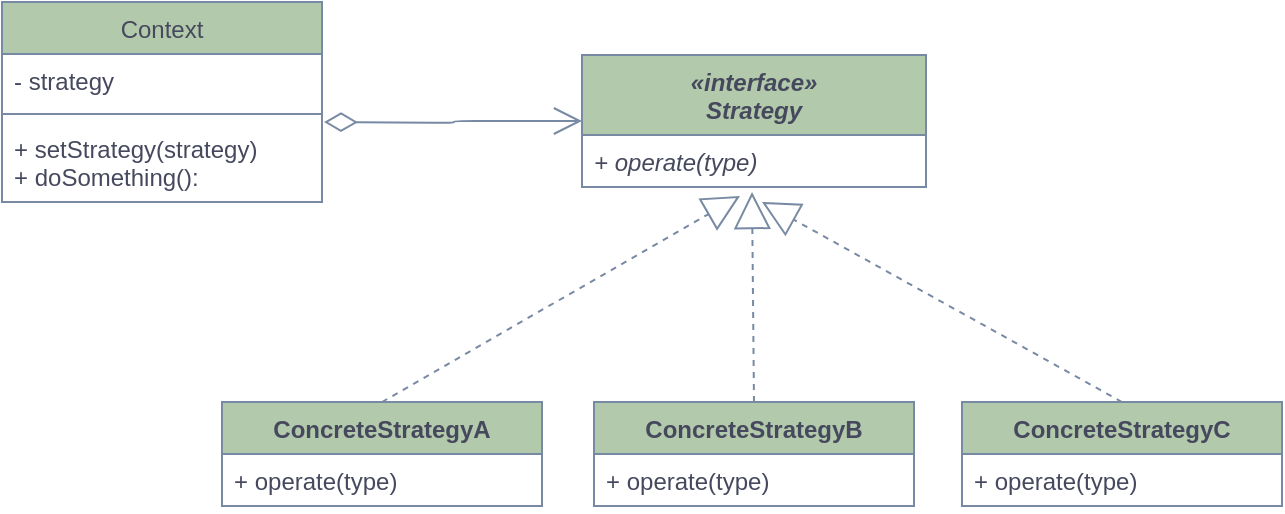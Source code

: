 <mxfile version="14.5.8" type="github">
  <diagram id="C5RBs43oDa-KdzZeNtuy" name="strategy">
    <mxGraphModel dx="1426" dy="737" grid="1" gridSize="10" guides="1" tooltips="1" connect="1" arrows="1" fold="1" page="1" pageScale="1" pageWidth="827" pageHeight="1169" math="0" shadow="0">
      <root>
        <mxCell id="WIyWlLk6GJQsqaUBKTNV-0" />
        <mxCell id="WIyWlLk6GJQsqaUBKTNV-1" parent="WIyWlLk6GJQsqaUBKTNV-0" />
        <mxCell id="zkfFHV4jXpPFQw0GAbJ--0" value="Context" style="swimlane;fontStyle=0;align=center;verticalAlign=top;childLayout=stackLayout;horizontal=1;startSize=26;horizontalStack=0;resizeParent=1;resizeLast=0;collapsible=1;marginBottom=0;rounded=0;shadow=0;strokeWidth=1;fillColor=#B2C9AB;strokeColor=#788AA3;fontColor=#46495D;" parent="WIyWlLk6GJQsqaUBKTNV-1" vertex="1">
          <mxGeometry x="100" y="110" width="160" height="100" as="geometry">
            <mxRectangle x="230" y="140" width="160" height="26" as="alternateBounds" />
          </mxGeometry>
        </mxCell>
        <mxCell id="zkfFHV4jXpPFQw0GAbJ--1" value="- strategy" style="text;align=left;verticalAlign=top;spacingLeft=4;spacingRight=4;overflow=hidden;rotatable=0;points=[[0,0.5],[1,0.5]];portConstraint=eastwest;fontColor=#46495D;" parent="zkfFHV4jXpPFQw0GAbJ--0" vertex="1">
          <mxGeometry y="26" width="160" height="26" as="geometry" />
        </mxCell>
        <mxCell id="zkfFHV4jXpPFQw0GAbJ--4" value="" style="line;html=1;strokeWidth=1;align=left;verticalAlign=middle;spacingTop=-1;spacingLeft=3;spacingRight=3;rotatable=0;labelPosition=right;points=[];portConstraint=eastwest;fillColor=#B2C9AB;strokeColor=#788AA3;fontColor=#46495D;" parent="zkfFHV4jXpPFQw0GAbJ--0" vertex="1">
          <mxGeometry y="52" width="160" height="8" as="geometry" />
        </mxCell>
        <mxCell id="zkfFHV4jXpPFQw0GAbJ--5" value="+ setStrategy(strategy)&#xa;+ doSomething(): " style="text;align=left;verticalAlign=top;spacingLeft=4;spacingRight=4;overflow=hidden;rotatable=0;points=[[0,0.5],[1,0.5]];portConstraint=eastwest;fontColor=#46495D;" parent="zkfFHV4jXpPFQw0GAbJ--0" vertex="1">
          <mxGeometry y="60" width="160" height="40" as="geometry" />
        </mxCell>
        <mxCell id="1wk1NCqHtkt0vL_feH0J-4" value="" style="endArrow=open;html=1;endSize=12;startArrow=diamondThin;startSize=14;startFill=0;edgeStyle=orthogonalEdgeStyle;align=left;verticalAlign=bottom;strokeColor=#788AA3;fontColor=#46495D;entryX=0;entryY=0.5;entryDx=0;entryDy=0;" edge="1" parent="WIyWlLk6GJQsqaUBKTNV-1" target="1wk1NCqHtkt0vL_feH0J-26">
          <mxGeometry x="-1" y="3" relative="1" as="geometry">
            <mxPoint x="261" y="170" as="sourcePoint" />
            <mxPoint x="396" y="169" as="targetPoint" />
          </mxGeometry>
        </mxCell>
        <mxCell id="1wk1NCqHtkt0vL_feH0J-6" value="ConcreteStrategyA" style="swimlane;fontStyle=1;align=center;verticalAlign=top;childLayout=stackLayout;horizontal=1;startSize=26;horizontalStack=0;resizeParent=1;resizeParentMax=0;resizeLast=0;collapsible=1;marginBottom=0;fillColor=#B2C9AB;strokeColor=#788AA3;fontColor=#46495D;" vertex="1" parent="WIyWlLk6GJQsqaUBKTNV-1">
          <mxGeometry x="210" y="310" width="160" height="52" as="geometry" />
        </mxCell>
        <mxCell id="1wk1NCqHtkt0vL_feH0J-9" value="+ operate(type)" style="text;strokeColor=none;fillColor=none;align=left;verticalAlign=top;spacingLeft=4;spacingRight=4;overflow=hidden;rotatable=0;points=[[0,0.5],[1,0.5]];portConstraint=eastwest;fontColor=#46495D;" vertex="1" parent="1wk1NCqHtkt0vL_feH0J-6">
          <mxGeometry y="26" width="160" height="26" as="geometry" />
        </mxCell>
        <mxCell id="1wk1NCqHtkt0vL_feH0J-10" value="ConcreteStrategyB" style="swimlane;fontStyle=1;align=center;verticalAlign=top;childLayout=stackLayout;horizontal=1;startSize=26;horizontalStack=0;resizeParent=1;resizeParentMax=0;resizeLast=0;collapsible=1;marginBottom=0;fillColor=#B2C9AB;strokeColor=#788AA3;fontColor=#46495D;" vertex="1" parent="WIyWlLk6GJQsqaUBKTNV-1">
          <mxGeometry x="396" y="310" width="160" height="52" as="geometry" />
        </mxCell>
        <mxCell id="1wk1NCqHtkt0vL_feH0J-13" value="+ operate(type)" style="text;strokeColor=none;fillColor=none;align=left;verticalAlign=top;spacingLeft=4;spacingRight=4;overflow=hidden;rotatable=0;points=[[0,0.5],[1,0.5]];portConstraint=eastwest;fontColor=#46495D;" vertex="1" parent="1wk1NCqHtkt0vL_feH0J-10">
          <mxGeometry y="26" width="160" height="26" as="geometry" />
        </mxCell>
        <mxCell id="1wk1NCqHtkt0vL_feH0J-14" value="ConcreteStrategyC" style="swimlane;fontStyle=1;align=center;verticalAlign=top;childLayout=stackLayout;horizontal=1;startSize=26;horizontalStack=0;resizeParent=1;resizeParentMax=0;resizeLast=0;collapsible=1;marginBottom=0;fillColor=#B2C9AB;strokeColor=#788AA3;fontColor=#46495D;" vertex="1" parent="WIyWlLk6GJQsqaUBKTNV-1">
          <mxGeometry x="580" y="310" width="160" height="52" as="geometry">
            <mxRectangle x="570" y="310" width="140" height="26" as="alternateBounds" />
          </mxGeometry>
        </mxCell>
        <mxCell id="1wk1NCqHtkt0vL_feH0J-17" value="+ operate(type)" style="text;strokeColor=none;fillColor=none;align=left;verticalAlign=top;spacingLeft=4;spacingRight=4;overflow=hidden;rotatable=0;points=[[0,0.5],[1,0.5]];portConstraint=eastwest;fontColor=#46495D;" vertex="1" parent="1wk1NCqHtkt0vL_feH0J-14">
          <mxGeometry y="26" width="160" height="26" as="geometry" />
        </mxCell>
        <mxCell id="1wk1NCqHtkt0vL_feH0J-26" value="«interface»&#xa;Strategy" style="swimlane;fontStyle=3;align=center;verticalAlign=top;childLayout=stackLayout;horizontal=1;startSize=40;horizontalStack=0;resizeParent=1;resizeParentMax=0;resizeLast=0;collapsible=1;marginBottom=0;fillColor=#B2C9AB;strokeColor=#788AA3;fontColor=#46495D;" vertex="1" parent="WIyWlLk6GJQsqaUBKTNV-1">
          <mxGeometry x="390" y="136.5" width="172" height="66" as="geometry" />
        </mxCell>
        <mxCell id="1wk1NCqHtkt0vL_feH0J-27" value="+ operate(type)" style="text;strokeColor=none;fillColor=none;align=left;verticalAlign=top;spacingLeft=4;spacingRight=4;overflow=hidden;rotatable=0;points=[[0,0.5],[1,0.5]];portConstraint=eastwest;fontColor=#46495D;fontStyle=2" vertex="1" parent="1wk1NCqHtkt0vL_feH0J-26">
          <mxGeometry y="40" width="172" height="26" as="geometry" />
        </mxCell>
        <mxCell id="1wk1NCqHtkt0vL_feH0J-29" value="" style="endArrow=block;endSize=16;endFill=0;html=1;exitX=0.5;exitY=0;exitDx=0;exitDy=0;dashed=1;strokeColor=#788AA3;fontColor=#46495D;" edge="1" parent="WIyWlLk6GJQsqaUBKTNV-1" source="1wk1NCqHtkt0vL_feH0J-10">
          <mxGeometry width="160" relative="1" as="geometry">
            <mxPoint x="330" y="520" as="sourcePoint" />
            <mxPoint x="475" y="205" as="targetPoint" />
          </mxGeometry>
        </mxCell>
        <mxCell id="1wk1NCqHtkt0vL_feH0J-31" value="" style="endArrow=block;endSize=16;endFill=0;html=1;dashed=1;exitX=0.5;exitY=0;exitDx=0;exitDy=0;strokeColor=#788AA3;fontColor=#46495D;" edge="1" parent="WIyWlLk6GJQsqaUBKTNV-1" source="1wk1NCqHtkt0vL_feH0J-6">
          <mxGeometry width="160" relative="1" as="geometry">
            <mxPoint x="270" y="290" as="sourcePoint" />
            <mxPoint x="469" y="207" as="targetPoint" />
          </mxGeometry>
        </mxCell>
        <mxCell id="1wk1NCqHtkt0vL_feH0J-32" value="" style="endArrow=block;endSize=16;endFill=0;html=1;exitX=0.5;exitY=0;exitDx=0;exitDy=0;dashed=1;strokeColor=#788AA3;fontColor=#46495D;" edge="1" parent="WIyWlLk6GJQsqaUBKTNV-1" source="1wk1NCqHtkt0vL_feH0J-14">
          <mxGeometry width="160" relative="1" as="geometry">
            <mxPoint x="486" y="320" as="sourcePoint" />
            <mxPoint x="480" y="210" as="targetPoint" />
          </mxGeometry>
        </mxCell>
      </root>
    </mxGraphModel>
  </diagram>
</mxfile>
